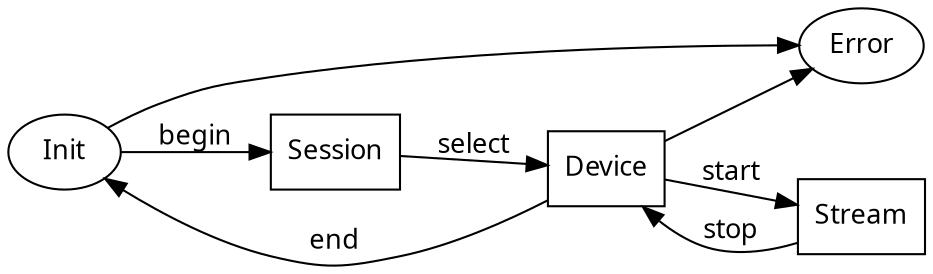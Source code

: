 
digraph graphname {
  graph [ranksep=0.5, nodesep=0.5, rankdir=LR];
  graph [fontname = "Futura", fontsize=13];
  node [fontname = "Futura", fontsize=13];
  edge [fontname = "Futura", fontsize=13];
  
  Init    [];
  Error   [];
  Session [shape="rect"];
  Device  [shape="rect"];
  Stream  [shape="rect"];
  
  Init -> Session   [label = "begin"];

  Session -> Device [label = "select"];
  Device -> Init    [label = "end"];
  Device -> Stream  [label = "start"];
  Stream -> Device  [label = "stop"];

  
  Init -> Error;
  // Stream -> Error [style="invisible", arrowhead="none"];
  Device -> Error;      
     
}
